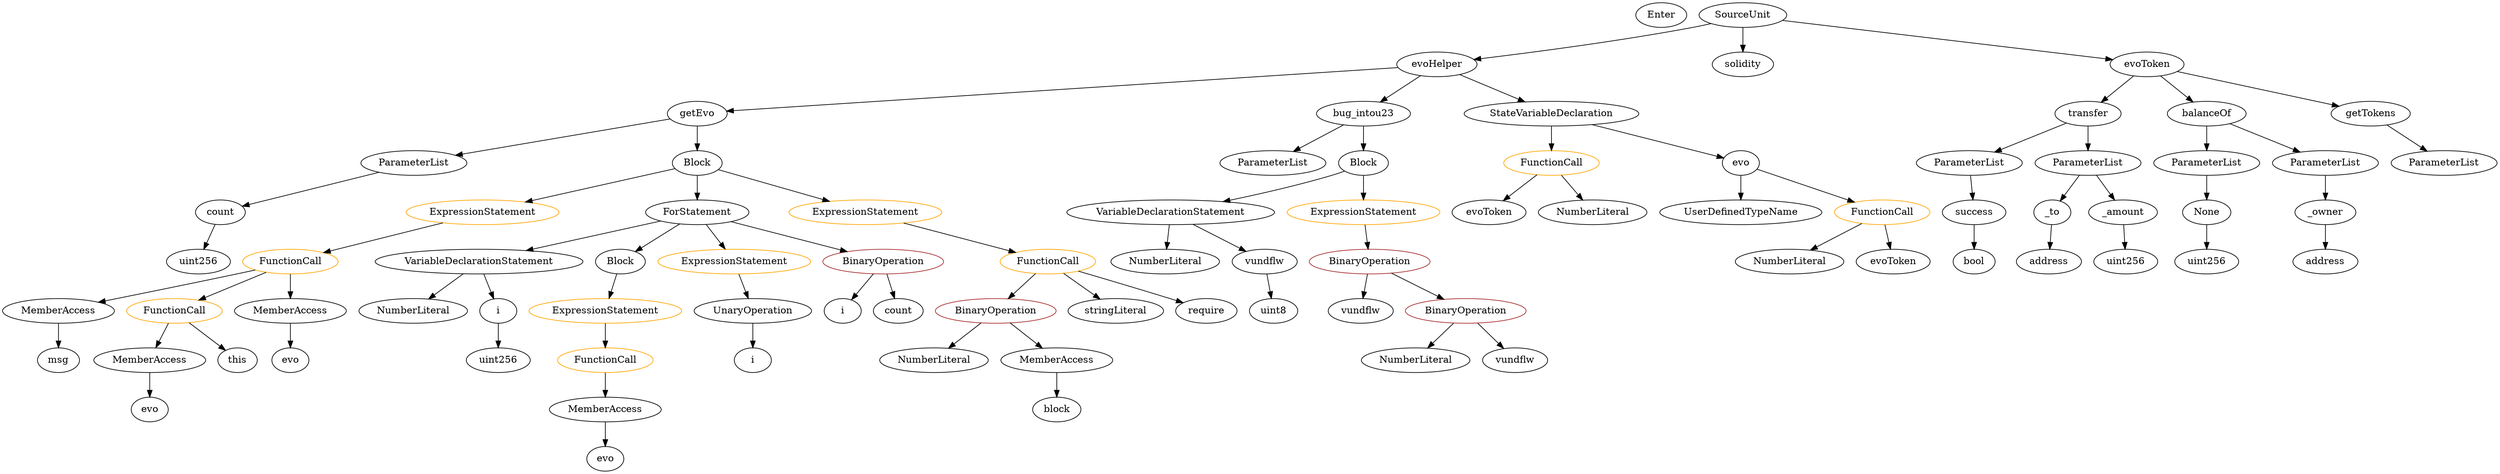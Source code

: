 strict digraph {
	graph [bb="0,0,3060.6,684"];
	node [label="\N"];
	Enter	[height=0.5,
		pos="2047,666",
		width=0.83628];
	ContractDefinition_evoHelper	[color=black,
		height=0.5,
		label=evoHelper,
		pos="1774,594",
		width=1.3491];
	FunctionDefinition_getEvo	[color=black,
		height=0.5,
		label=getEvo,
		pos="865.03,522",
		width=1.0165];
	ContractDefinition_evoHelper -> FunctionDefinition_getEvo	[pos="e,900.87,525.76 1726.8,589.36 1570,577.29 1068.2,538.65 911.94,526.61"];
	FunctionDefinition_bug_intou23	[color=black,
		height=0.5,
		label=bug_intou23,
		pos="1685,522",
		width=1.5848];
	ContractDefinition_evoHelper -> FunctionDefinition_bug_intou23	[pos="e,1705.7,539.22 1754.3,577.46 1742.5,568.24 1727.4,556.36 1714.3,546.05"];
	StateVariableDeclaration_Unnamed	[color=black,
		height=0.5,
		label=StateVariableDeclaration,
		pos="1916,522",
		width=2.8184];
	ContractDefinition_evoHelper -> StateVariableDeclaration_Unnamed	[pos="e,1882.7,539.43 1802.4,579 1822.5,569.11 1849.8,555.66 1872.6,544.42"];
	NumberLiteral_Unnamed_3	[color=black,
		height=0.5,
		label=NumberLiteral,
		pos="512.03,234",
		width=1.765];
	ExpressionStatement_Unnamed_2	[color=orange,
		height=0.5,
		label=ExpressionStatement,
		pos="754.03,234",
		width=2.458];
	FunctionCall_Unnamed_3	[color=orange,
		height=0.5,
		label=FunctionCall,
		pos="754.03,162",
		width=1.6125];
	ExpressionStatement_Unnamed_2 -> FunctionCall_Unnamed_3	[pos="e,754.03,180.1 754.03,215.7 754.03,208.41 754.03,199.73 754.03,191.54"];
	ElementaryTypeName_bool	[color=black,
		height=0.5,
		label=bool,
		pos="2440,306",
		width=0.76697];
	VariableDeclarationStatement_Unnamed	[color=black,
		height=0.5,
		label=VariableDeclarationStatement,
		pos="603.03,306",
		width=3.3174];
	VariableDeclarationStatement_Unnamed -> NumberLiteral_Unnamed_3	[pos="e,533.23,251.31 581,288.05 569.32,279.07 554.79,267.9 542.09,258.12"];
	VariableDeclaration_i	[color=black,
		height=0.5,
		label=i,
		pos="621.03,234",
		width=0.75];
	VariableDeclarationStatement_Unnamed -> VariableDeclaration_i	[pos="e,616.63,252.1 607.48,287.7 609.37,280.32 611.64,271.52 613.76,263.25"];
	Parameter_count	[color=black,
		height=0.5,
		label=count,
		pos="277.03,378",
		width=0.87786];
	ElementaryTypeName_uint256_2	[color=black,
		height=0.5,
		label=uint256,
		pos="247.03,306",
		width=1.0442];
	Parameter_count -> ElementaryTypeName_uint256_2	[pos="e,254.22,323.79 269.77,360.05 266.45,352.32 262.44,342.96 258.71,334.27"];
	ExpressionStatement_Unnamed_3	[color=orange,
		height=0.5,
		label=ExpressionStatement,
		pos="604.03,378",
		width=2.458];
	FunctionCall_Unnamed_4	[color=orange,
		height=0.5,
		label=FunctionCall,
		pos="361.03,306",
		width=1.6125];
	ExpressionStatement_Unnamed_3 -> FunctionCall_Unnamed_4	[pos="e,402.64,318.99 554.27,362.67 513.31,350.87 455.41,334.19 413.68,322.17"];
	Block_Unnamed_1	[color=black,
		height=0.5,
		label=Block,
		pos="773.03,306",
		width=0.90558];
	Block_Unnamed_1 -> ExpressionStatement_Unnamed_2	[pos="e,758.67,252.1 768.33,287.7 766.31,280.24 763.89,271.32 761.62,262.97"];
	BinaryOperation_Unnamed_2	[color=brown,
		height=0.5,
		label=BinaryOperation,
		pos="1698,306",
		width=1.9867];
	Identifier_vundflw	[color=black,
		height=0.5,
		label=vundflw,
		pos="1687,234",
		width=1.1274];
	BinaryOperation_Unnamed_2 -> Identifier_vundflw	[pos="e,1689.7,252.1 1695.3,287.7 1694.1,280.32 1692.8,271.52 1691.5,263.25"];
	BinaryOperation_Unnamed_3	[color=brown,
		height=0.5,
		label=BinaryOperation,
		pos="1817,234",
		width=1.9867];
	BinaryOperation_Unnamed_2 -> BinaryOperation_Unnamed_3	[pos="e,1789.9,250.98 1725.3,288.94 1741.7,279.34 1762.6,267.01 1780.4,256.56"];
	ElementaryTypeName_uint8	[color=black,
		height=0.5,
		label=uint8,
		pos="1579,234",
		width=0.7947];
	BinaryOperation_Unnamed	[color=brown,
		height=0.5,
		label=BinaryOperation,
		pos="1244,234",
		width=1.9867];
	NumberLiteral_Unnamed_2	[color=black,
		height=0.5,
		label=NumberLiteral,
		pos="1168,162",
		width=1.765];
	BinaryOperation_Unnamed -> NumberLiteral_Unnamed_2	[pos="e,1186.2,179.71 1226,216.41 1216.6,207.76 1204.9,197 1194.5,187.42"];
	MemberAccess_Unnamed	[color=black,
		height=0.5,
		label=MemberAccess,
		pos="1319,162",
		width=1.9174];
	BinaryOperation_Unnamed -> MemberAccess_Unnamed	[pos="e,1301.1,179.71 1261.8,216.41 1271.1,207.76 1282.6,197 1292.9,187.42"];
	NumberLiteral_Unnamed_5	[color=black,
		height=0.5,
		label=NumberLiteral,
		pos="1756,162",
		width=1.765];
	MemberAccess_Unnamed_3	[color=black,
		height=0.5,
		label=MemberAccess,
		pos="69.028,234",
		width=1.9174];
	Identifier_msg	[color=black,
		height=0.5,
		label=msg,
		pos="64.028,162",
		width=0.75];
	MemberAccess_Unnamed_3 -> Identifier_msg	[pos="e,65.249,180.1 67.792,215.7 67.271,208.41 66.651,199.73 66.066,191.54"];
	ParameterList_Unnamed_4	[color=black,
		height=0.5,
		label=ParameterList,
		pos="2435,450",
		width=1.7095];
	Parameter_success	[color=black,
		height=0.5,
		label=success,
		pos="2440,378",
		width=1.1135];
	ParameterList_Unnamed_4 -> Parameter_success	[pos="e,2438.8,396.1 2436.3,431.7 2436.8,424.41 2437.4,415.73 2438,407.54"];
	Identifier_block	[color=black,
		height=0.5,
		label=block,
		pos="1319,90",
		width=0.87786];
	UnaryOperation_Unnamed	[color=black,
		height=0.5,
		label=UnaryOperation,
		pos="931.03,234",
		width=1.9452];
	Identifier_i_1	[color=black,
		height=0.5,
		label=i,
		pos="931.03,162",
		width=0.75];
	UnaryOperation_Unnamed -> Identifier_i_1	[pos="e,931.03,180.1 931.03,215.7 931.03,208.41 931.03,199.73 931.03,191.54"];
	stringLiteral_Unnamed	[color=black,
		height=0.5,
		label=stringLiteral,
		pos="1388,234",
		width=1.5016];
	NumberLiteral_Unnamed_4	[color=black,
		height=0.5,
		label=NumberLiteral,
		pos="1446,306",
		width=1.765];
	ParameterList_Unnamed_5	[color=black,
		height=0.5,
		label=ParameterList,
		pos="515.03,450",
		width=1.7095];
	ParameterList_Unnamed_5 -> Parameter_count	[pos="e,304.79,387.16 472.75,436.57 428.24,423.47 358.76,403.04 315.67,390.37"];
	Identifier_evo_1	[color=black,
		height=0.5,
		label=evo,
		pos="364.03,162",
		width=0.75];
	VariableDeclaration_vundflw	[color=black,
		height=0.5,
		label=vundflw,
		pos="1568,306",
		width=1.1274];
	VariableDeclaration_vundflw -> ElementaryTypeName_uint8	[pos="e,1576.3,252.1 1570.7,287.7 1571.9,280.32 1573.3,271.52 1574.6,263.25"];
	FunctionDefinition_transfer	[color=black,
		height=0.5,
		label=transfer,
		pos="2576,522",
		width=1.0719];
	FunctionDefinition_transfer -> ParameterList_Unnamed_4	[pos="e,2465.4,466.07 2550.2,508.16 2529.3,497.81 2499.6,483.07 2475.6,471.15"];
	ParameterList_Unnamed_3	[color=black,
		height=0.5,
		label=ParameterList,
		pos="2576,450",
		width=1.7095];
	FunctionDefinition_transfer -> ParameterList_Unnamed_3	[pos="e,2576,468.1 2576,503.7 2576,496.41 2576,487.73 2576,479.54"];
	Identifier_require	[color=black,
		height=0.5,
		label=require,
		pos="1496,234",
		width=1.0026];
	SourceUnit_Unnamed	[color=black,
		height=0.5,
		label=SourceUnit,
		pos="2148,666",
		width=1.46];
	SourceUnit_Unnamed -> ContractDefinition_evoHelper	[pos="e,1819,601.2 2108.8,653.62 2101.3,651.61 2093.4,649.64 2086,648 1997.3,628.34 1892.9,611.96 1830.2,602.82"];
	PragmaDirective_solidity	[color=black,
		height=0.5,
		label=solidity,
		pos="2148,594",
		width=1.0442];
	SourceUnit_Unnamed -> PragmaDirective_solidity	[pos="e,2148,612.1 2148,647.7 2148,640.41 2148,631.73 2148,623.54"];
	ContractDefinition_evoToken	[color=black,
		height=0.5,
		label=evoToken,
		pos="2646,594",
		width=1.3353];
	SourceUnit_Unnamed -> ContractDefinition_evoToken	[pos="e,2601.7,601.24 2195.8,658.29 2288.4,645.27 2492,616.66 2590.5,602.81"];
	Identifier_evoToken_1	[color=black,
		height=0.5,
		label=evoToken,
		pos="1840,378",
		width=1.3353];
	MemberAccess_Unnamed_4	[color=black,
		height=0.5,
		label=MemberAccess,
		pos="178.03,162",
		width=1.9174];
	Identifier_evo_2	[color=black,
		height=0.5,
		label=evo,
		pos="178.03,90",
		width=0.75];
	MemberAccess_Unnamed_4 -> Identifier_evo_2	[pos="e,178.03,108.1 178.03,143.7 178.03,136.41 178.03,127.73 178.03,119.54"];
	ForStatement_Unnamed	[color=black,
		height=0.5,
		label=ForStatement,
		pos="865.03,378",
		width=1.6818];
	ForStatement_Unnamed -> VariableDeclarationStatement_Unnamed	[pos="e,659.86,322.18 821.17,365.28 780.18,354.33 718.34,337.81 670.96,325.15"];
	ForStatement_Unnamed -> Block_Unnamed_1	[pos="e,791.76,321.25 843.69,360.76 830.92,351.05 814.56,338.6 800.79,328.13"];
	ExpressionStatement_Unnamed_1	[color=orange,
		height=0.5,
		label=ExpressionStatement,
		pos="912.03,306",
		width=2.458];
	ForStatement_Unnamed -> ExpressionStatement_Unnamed_1	[pos="e,900.43,324.28 876.41,360.05 881.7,352.18 888.11,342.62 894.04,333.79"];
	BinaryOperation_Unnamed_1	[color=brown,
		height=0.5,
		label=BinaryOperation,
		pos="1090,306",
		width=1.9867];
	ForStatement_Unnamed -> BinaryOperation_Unnamed_1	[pos="e,1046.1,320.66 905.77,364.32 942,353.05 995.28,336.48 1035.2,324.05"];
	FunctionDefinition_getEvo -> ParameterList_Unnamed_5	[pos="e,564.95,460.98 831.47,514.29 772.64,502.52 650.1,478.02 575.97,463.19"];
	Block_Unnamed	[color=black,
		height=0.5,
		label=Block,
		pos="865.03,450",
		width=0.90558];
	FunctionDefinition_getEvo -> Block_Unnamed	[pos="e,865.03,468.1 865.03,503.7 865.03,496.41 865.03,487.73 865.03,479.54"];
	Parameter__to	[color=black,
		height=0.5,
		label=_to,
		pos="2528,378",
		width=0.75];
	ParameterList_Unnamed_3 -> Parameter__to	[pos="e,2538.9,394.83 2564.4,432.05 2558.7,423.73 2551.7,413.54 2545.4,404.32"];
	Parameter__amount	[color=black,
		height=0.5,
		label=_amount,
		pos="2618,378",
		width=1.1967];
	ParameterList_Unnamed_3 -> Parameter__amount	[pos="e,2608,395.79 2586.2,432.05 2591,424.06 2596.8,414.33 2602.2,405.4"];
	Parameter__owner	[color=black,
		height=0.5,
		label=_owner,
		pos="2858,378",
		width=1.0719];
	ElementaryTypeName_address	[color=black,
		height=0.5,
		label=address,
		pos="2858,306",
		width=1.0996];
	Parameter__owner -> ElementaryTypeName_address	[pos="e,2858,324.1 2858,359.7 2858,352.41 2858,343.73 2858,335.54"];
	Identifier_i	[color=black,
		height=0.5,
		label=i,
		pos="1046,234",
		width=0.75];
	UserDefinedTypeName_Unnamed	[color=black,
		height=0.5,
		label=UserDefinedTypeName,
		pos="2150,378",
		width=2.7214];
	FunctionCall_Unnamed_2	[color=orange,
		height=0.5,
		label=FunctionCall,
		pos="1297,306",
		width=1.6125];
	FunctionCall_Unnamed_2 -> BinaryOperation_Unnamed	[pos="e,1256.7,251.79 1284.2,288.05 1278,279.89 1270.5,269.91 1263.6,260.82"];
	FunctionCall_Unnamed_2 -> stringLiteral_Unnamed	[pos="e,1367.3,250.91 1318.1,288.76 1330,279.6 1345.1,268 1358.2,257.92"];
	FunctionCall_Unnamed_2 -> Identifier_require	[pos="e,1468,245.74 1335.4,292.14 1366.7,281.59 1411.8,266.16 1451,252 1453.1,251.26 1455.2,250.49 1457.3,249.7"];
	MemberAccess_Unnamed_1	[color=black,
		height=0.5,
		label=MemberAccess,
		pos="754.03,90",
		width=1.9174];
	Identifier_evo	[color=black,
		height=0.5,
		label=evo,
		pos="754.03,18",
		width=0.75];
	MemberAccess_Unnamed_1 -> Identifier_evo	[pos="e,754.03,36.104 754.03,71.697 754.03,64.407 754.03,55.726 754.03,47.536"];
	FunctionDefinition_balanceOf	[color=black,
		height=0.5,
		label=balanceOf,
		pos="2717,522",
		width=1.3491];
	ParameterList_Unnamed_2	[color=black,
		height=0.5,
		label=ParameterList,
		pos="2717,450",
		width=1.7095];
	FunctionDefinition_balanceOf -> ParameterList_Unnamed_2	[pos="e,2717,468.1 2717,503.7 2717,496.41 2717,487.73 2717,479.54"];
	ParameterList_Unnamed_1	[color=black,
		height=0.5,
		label=ParameterList,
		pos="2858,450",
		width=1.7095];
	FunctionDefinition_balanceOf -> ParameterList_Unnamed_1	[pos="e,2827.9,465.94 2745.2,507 2766,496.69 2794.5,482.52 2817.7,471.02"];
	Block_Unnamed -> ExpressionStatement_Unnamed_3	[pos="e,656.03,392.95 836.1,441.24 795.5,430.35 720.56,410.25 666.82,395.84"];
	Block_Unnamed -> ForStatement_Unnamed	[pos="e,865.03,396.1 865.03,431.7 865.03,424.41 865.03,415.73 865.03,407.54"];
	ExpressionStatement_Unnamed	[color=orange,
		height=0.5,
		label=ExpressionStatement,
		pos="1077,378",
		width=2.458];
	Block_Unnamed -> ExpressionStatement_Unnamed	[pos="e,1032.1,393.84 892.31,439.99 924.75,429.28 979.72,411.13 1021.3,397.41"];
	ElementaryTypeName_address_1	[color=black,
		height=0.5,
		label=address,
		pos="2525,306",
		width=1.0996];
	Parameter__to -> ElementaryTypeName_address_1	[pos="e,2525.8,324.1 2527.3,359.7 2527,352.41 2526.6,343.73 2526.3,335.54"];
	Parameter_success -> ElementaryTypeName_bool	[pos="e,2440,324.1 2440,359.7 2440,352.41 2440,343.73 2440,335.54"];
	VariableDeclarationStatement_Unnamed_1	[color=black,
		height=0.5,
		label=VariableDeclarationStatement,
		pos="1459,378",
		width=3.3174];
	VariableDeclarationStatement_Unnamed_1 -> NumberLiteral_Unnamed_4	[pos="e,1449.2,324.1 1455.8,359.7 1454.4,352.32 1452.8,343.52 1451.3,335.25"];
	VariableDeclarationStatement_Unnamed_1 -> VariableDeclaration_vundflw	[pos="e,1545.6,321.42 1485.4,360.05 1500.6,350.27 1519.9,337.89 1536,327.56"];
	ExpressionStatement_Unnamed_1 -> UnaryOperation_Unnamed	[pos="e,926.39,252.1 916.72,287.7 918.75,280.24 921.17,271.32 923.44,262.97"];
	FunctionCall_Unnamed	[color=orange,
		height=0.5,
		label=FunctionCall,
		pos="2324,378",
		width=1.6125];
	NumberLiteral_Unnamed	[color=black,
		height=0.5,
		label=NumberLiteral,
		pos="2205,306",
		width=1.765];
	FunctionCall_Unnamed -> NumberLiteral_Unnamed	[pos="e,2231.5,322.57 2297.9,361.64 2281.3,351.86 2259.5,339.05 2241.2,328.3"];
	Identifier_evoToken	[color=black,
		height=0.5,
		label=evoToken,
		pos="2335,306",
		width=1.3353];
	FunctionCall_Unnamed -> Identifier_evoToken	[pos="e,2332.3,324.1 2326.7,359.7 2327.9,352.32 2329.3,343.52 2330.6,335.25"];
	FunctionCall_Unnamed_5	[color=orange,
		height=0.5,
		label=FunctionCall,
		pos="216.03,234",
		width=1.6125];
	FunctionCall_Unnamed_5 -> MemberAccess_Unnamed_4	[pos="e,187.41,180.28 206.83,216.05 202.64,208.35 197.59,199.03 192.88,190.36"];
	Identifier_this	[color=black,
		height=0.5,
		label=this,
		pos="292.03,162",
		width=0.75];
	FunctionCall_Unnamed_5 -> Identifier_this	[pos="e,276.71,177.11 234.04,216.41 244.29,206.97 257.26,195.03 268.33,184.83"];
	NumberLiteral_Unnamed_1	[color=black,
		height=0.5,
		label=NumberLiteral,
		pos="1970,378",
		width=1.765];
	Identifier_count	[color=black,
		height=0.5,
		label=count,
		pos="1123,234",
		width=0.87786];
	Parameter_None	[color=black,
		height=0.5,
		label=None,
		pos="2717,378",
		width=0.85014];
	ParameterList_Unnamed_2 -> Parameter_None	[pos="e,2717,396.1 2717,431.7 2717,424.41 2717,415.73 2717,407.54"];
	ElementaryTypeName_uint256_3	[color=black,
		height=0.5,
		label=uint256,
		pos="621.03,162",
		width=1.0442];
	VariableDeclaration_i -> ElementaryTypeName_uint256_3	[pos="e,621.03,180.1 621.03,215.7 621.03,208.41 621.03,199.73 621.03,191.54"];
	FunctionCall_Unnamed_3 -> MemberAccess_Unnamed_1	[pos="e,754.03,108.1 754.03,143.7 754.03,136.41 754.03,127.73 754.03,119.54"];
	FunctionCall_Unnamed_4 -> MemberAccess_Unnamed_3	[pos="e,119.58,246.65 317.45,293.83 309.65,291.86 301.6,289.85 294.03,288 238.86,274.51 175.94,259.74 130.68,249.22"];
	FunctionCall_Unnamed_4 -> FunctionCall_Unnamed_5	[pos="e,246.38,249.65 330.63,290.33 309.17,279.97 280.18,265.97 256.72,254.65"];
	MemberAccess_Unnamed_2	[color=black,
		height=0.5,
		label=MemberAccess,
		pos="361.03,234",
		width=1.9174];
	FunctionCall_Unnamed_4 -> MemberAccess_Unnamed_2	[pos="e,361.03,252.1 361.03,287.7 361.03,280.41 361.03,271.73 361.03,263.54"];
	ExpressionStatement_Unnamed -> FunctionCall_Unnamed_2	[pos="e,1257.7,319.52 1123.4,362.24 1159.7,350.7 1210,334.7 1247.1,322.88"];
	ParameterList_Unnamed_6	[color=black,
		height=0.5,
		label=ParameterList,
		pos="1573,450",
		width=1.7095];
	ElementaryTypeName_uint256_1	[color=black,
		height=0.5,
		label=uint256,
		pos="2620,306",
		width=1.0442];
	Parameter__amount -> ElementaryTypeName_uint256_1	[pos="e,2619.5,324.1 2618.5,359.7 2618.7,352.41 2619,343.73 2619.2,335.54"];
	FunctionCall_Unnamed_1	[color=orange,
		height=0.5,
		label=FunctionCall,
		pos="1916,450",
		width=1.6125];
	FunctionCall_Unnamed_1 -> Identifier_evoToken_1	[pos="e,1857.6,395.23 1898,432.41 1888.5,423.63 1876.6,412.69 1866.1,403"];
	FunctionCall_Unnamed_1 -> NumberLiteral_Unnamed_1	[pos="e,1957.1,395.79 1929.1,432.05 1935.4,423.89 1943.1,413.91 1950.1,404.82"];
	ElementaryTypeName_uint256	[color=black,
		height=0.5,
		label=uint256,
		pos="2717,306",
		width=1.0442];
	ExpressionStatement_Unnamed_4	[color=orange,
		height=0.5,
		label=ExpressionStatement,
		pos="1685,378",
		width=2.458];
	ExpressionStatement_Unnamed_4 -> BinaryOperation_Unnamed_2	[pos="e,1694.9,324.1 1688.2,359.7 1689.6,352.32 1691.2,343.52 1692.8,335.25"];
	FunctionDefinition_getTokens	[color=black,
		height=0.5,
		label=getTokens,
		pos="2916,522",
		width=1.3769];
	ParameterList_Unnamed	[color=black,
		height=0.5,
		label=ParameterList,
		pos="2999,450",
		width=1.7095];
	FunctionDefinition_getTokens -> ParameterList_Unnamed	[pos="e,2979.7,467.31 2934.9,505.12 2945.5,496.12 2959.1,484.68 2971,474.65"];
	Identifier_vundflw_1	[color=black,
		height=0.5,
		label=vundflw,
		pos="1878,162",
		width=1.1274];
	Parameter_None -> ElementaryTypeName_uint256	[pos="e,2717,324.1 2717,359.7 2717,352.41 2717,343.73 2717,335.54"];
	MemberAccess_Unnamed_2 -> Identifier_evo_1	[pos="e,363.29,180.1 361.77,215.7 362.08,208.41 362.45,199.73 362.8,191.54"];
	MemberAccess_Unnamed -> Identifier_block	[pos="e,1319,108.1 1319,143.7 1319,136.41 1319,127.73 1319,119.54"];
	FunctionDefinition_bug_intou23 -> ParameterList_Unnamed_6	[pos="e,1598.2,466.73 1660.2,505.46 1644.8,495.84 1624.7,483.32 1607.8,472.72"];
	Block_Unnamed_2	[color=black,
		height=0.5,
		label=Block,
		pos="1685,450",
		width=0.90558];
	FunctionDefinition_bug_intou23 -> Block_Unnamed_2	[pos="e,1685,468.1 1685,503.7 1685,496.41 1685,487.73 1685,479.54"];
	BinaryOperation_Unnamed_3 -> NumberLiteral_Unnamed_5	[pos="e,1770.7,179.79 1802.3,216.05 1795,207.71 1786.1,197.49 1778,188.25"];
	BinaryOperation_Unnamed_3 -> Identifier_vundflw_1	[pos="e,1863.8,179.31 1831.8,216.05 1839.2,207.59 1848.2,197.19 1856.4,187.84"];
	VariableDeclaration_evo	[color=black,
		height=0.5,
		label=evo,
		pos="2150,450",
		width=0.75];
	VariableDeclaration_evo -> UserDefinedTypeName_Unnamed	[pos="e,2150,396.1 2150,431.7 2150,424.41 2150,415.73 2150,407.54"];
	VariableDeclaration_evo -> FunctionCall_Unnamed	[pos="e,2289.6,392.86 2172.8,439.85 2199.6,429.05 2244.9,410.83 2279,397.13"];
	StateVariableDeclaration_Unnamed -> FunctionCall_Unnamed_1	[pos="e,1916,468.1 1916,503.7 1916,496.41 1916,487.73 1916,479.54"];
	StateVariableDeclaration_Unnamed -> VariableDeclaration_evo	[pos="e,2125.7,458.28 1966.2,505.98 2011,492.6 2075.3,473.36 2114.8,461.54"];
	BinaryOperation_Unnamed_1 -> Identifier_i	[pos="e,1056,250.83 1079.4,288.05 1074.1,279.73 1067.7,269.54 1061.9,260.32"];
	BinaryOperation_Unnamed_1 -> Identifier_count	[pos="e,1115.2,251.62 1098.2,287.7 1101.8,279.95 1106.2,270.64 1110.3,262.02"];
	ContractDefinition_evoToken -> FunctionDefinition_transfer	[pos="e,2591.7,538.67 2629.8,576.76 2620.8,567.8 2609.5,556.51 2599.6,546.59"];
	ContractDefinition_evoToken -> FunctionDefinition_balanceOf	[pos="e,2700.6,539.15 2662.5,576.76 2671.5,567.93 2682.7,556.83 2692.7,547.01"];
	ContractDefinition_evoToken -> FunctionDefinition_getTokens	[pos="e,2876.5,533.24 2684.7,582.97 2732.3,570.64 2813.1,549.69 2865.5,536.1"];
	Block_Unnamed_2 -> VariableDeclarationStatement_Unnamed_1	[pos="e,1517.9,394.02 1660.1,438.11 1654.8,435.97 1649.3,433.83 1644,432 1606.5,418.88 1563.8,406.49 1528.9,397"];
	Block_Unnamed_2 -> ExpressionStatement_Unnamed_4	[pos="e,1685,396.1 1685,431.7 1685,424.41 1685,415.73 1685,407.54"];
	ParameterList_Unnamed_1 -> Parameter__owner	[pos="e,2858,396.1 2858,431.7 2858,424.41 2858,415.73 2858,407.54"];
}
